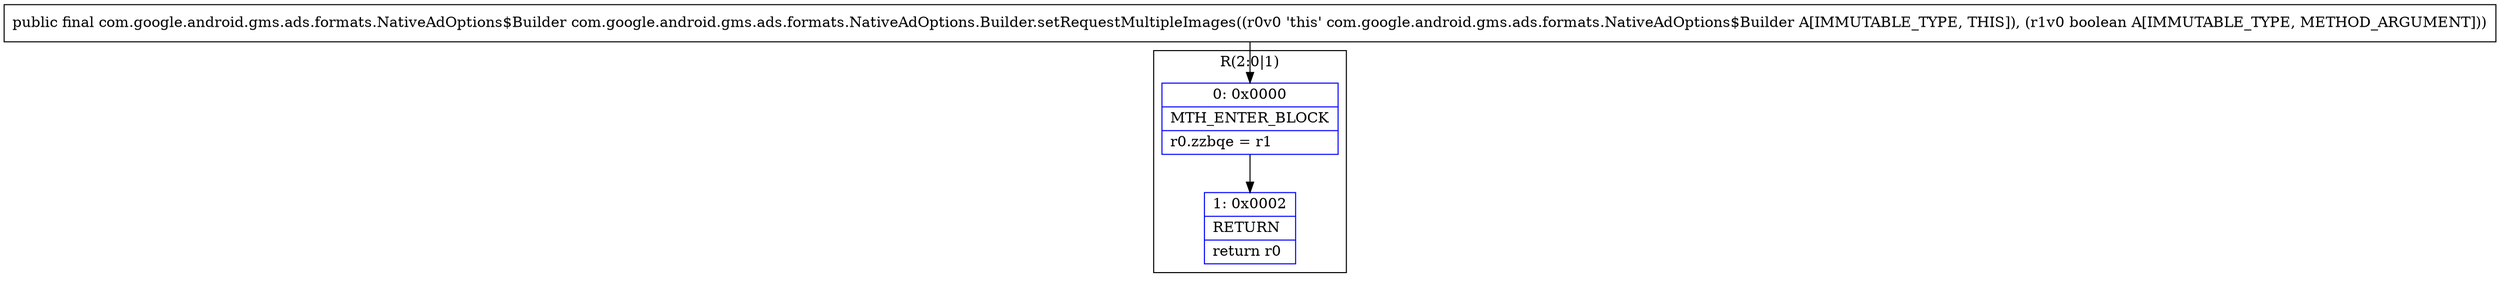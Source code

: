 digraph "CFG forcom.google.android.gms.ads.formats.NativeAdOptions.Builder.setRequestMultipleImages(Z)Lcom\/google\/android\/gms\/ads\/formats\/NativeAdOptions$Builder;" {
subgraph cluster_Region_1588226778 {
label = "R(2:0|1)";
node [shape=record,color=blue];
Node_0 [shape=record,label="{0\:\ 0x0000|MTH_ENTER_BLOCK\l|r0.zzbqe = r1\l}"];
Node_1 [shape=record,label="{1\:\ 0x0002|RETURN\l|return r0\l}"];
}
MethodNode[shape=record,label="{public final com.google.android.gms.ads.formats.NativeAdOptions$Builder com.google.android.gms.ads.formats.NativeAdOptions.Builder.setRequestMultipleImages((r0v0 'this' com.google.android.gms.ads.formats.NativeAdOptions$Builder A[IMMUTABLE_TYPE, THIS]), (r1v0 boolean A[IMMUTABLE_TYPE, METHOD_ARGUMENT])) }"];
MethodNode -> Node_0;
Node_0 -> Node_1;
}

